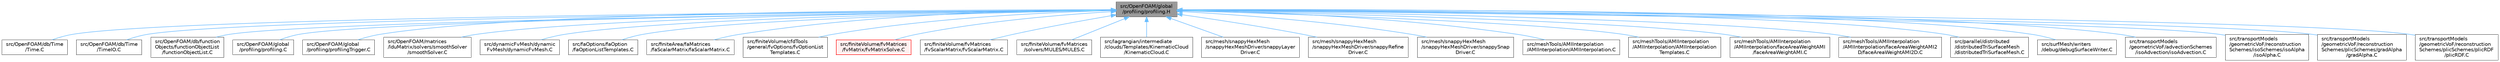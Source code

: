 digraph "src/OpenFOAM/global/profiling/profiling.H"
{
 // LATEX_PDF_SIZE
  bgcolor="transparent";
  edge [fontname=Helvetica,fontsize=10,labelfontname=Helvetica,labelfontsize=10];
  node [fontname=Helvetica,fontsize=10,shape=box,height=0.2,width=0.4];
  Node1 [id="Node000001",label="src/OpenFOAM/global\l/profiling/profiling.H",height=0.2,width=0.4,color="gray40", fillcolor="grey60", style="filled", fontcolor="black",tooltip=" "];
  Node1 -> Node2 [id="edge1_Node000001_Node000002",dir="back",color="steelblue1",style="solid",tooltip=" "];
  Node2 [id="Node000002",label="src/OpenFOAM/db/Time\l/Time.C",height=0.2,width=0.4,color="grey40", fillcolor="white", style="filled",URL="$Time_8C.html",tooltip=" "];
  Node1 -> Node3 [id="edge2_Node000001_Node000003",dir="back",color="steelblue1",style="solid",tooltip=" "];
  Node3 [id="Node000003",label="src/OpenFOAM/db/Time\l/TimeIO.C",height=0.2,width=0.4,color="grey40", fillcolor="white", style="filled",URL="$TimeIO_8C.html",tooltip=" "];
  Node1 -> Node4 [id="edge3_Node000001_Node000004",dir="back",color="steelblue1",style="solid",tooltip=" "];
  Node4 [id="Node000004",label="src/OpenFOAM/db/function\lObjects/functionObjectList\l/functionObjectList.C",height=0.2,width=0.4,color="grey40", fillcolor="white", style="filled",URL="$functionObjectList_8C.html",tooltip=" "];
  Node1 -> Node5 [id="edge4_Node000001_Node000005",dir="back",color="steelblue1",style="solid",tooltip=" "];
  Node5 [id="Node000005",label="src/OpenFOAM/global\l/profiling/profiling.C",height=0.2,width=0.4,color="grey40", fillcolor="white", style="filled",URL="$profiling_8C.html",tooltip=" "];
  Node1 -> Node6 [id="edge5_Node000001_Node000006",dir="back",color="steelblue1",style="solid",tooltip=" "];
  Node6 [id="Node000006",label="src/OpenFOAM/global\l/profiling/profilingTrigger.C",height=0.2,width=0.4,color="grey40", fillcolor="white", style="filled",URL="$profilingTrigger_8C.html",tooltip=" "];
  Node1 -> Node7 [id="edge6_Node000001_Node000007",dir="back",color="steelblue1",style="solid",tooltip=" "];
  Node7 [id="Node000007",label="src/OpenFOAM/matrices\l/lduMatrix/solvers/smoothSolver\l/smoothSolver.C",height=0.2,width=0.4,color="grey40", fillcolor="white", style="filled",URL="$smoothSolver_8C.html",tooltip=" "];
  Node1 -> Node8 [id="edge7_Node000001_Node000008",dir="back",color="steelblue1",style="solid",tooltip=" "];
  Node8 [id="Node000008",label="src/dynamicFvMesh/dynamic\lFvMesh/dynamicFvMesh.C",height=0.2,width=0.4,color="grey40", fillcolor="white", style="filled",URL="$dynamicFvMesh_8C.html",tooltip=" "];
  Node1 -> Node9 [id="edge8_Node000001_Node000009",dir="back",color="steelblue1",style="solid",tooltip=" "];
  Node9 [id="Node000009",label="src/faOptions/faOption\l/faOptionListTemplates.C",height=0.2,width=0.4,color="grey40", fillcolor="white", style="filled",URL="$faOptionListTemplates_8C.html",tooltip=" "];
  Node1 -> Node10 [id="edge9_Node000001_Node000010",dir="back",color="steelblue1",style="solid",tooltip=" "];
  Node10 [id="Node000010",label="src/finiteArea/faMatrices\l/faScalarMatrix/faScalarMatrix.C",height=0.2,width=0.4,color="grey40", fillcolor="white", style="filled",URL="$faScalarMatrix_8C.html",tooltip=" "];
  Node1 -> Node11 [id="edge10_Node000001_Node000011",dir="back",color="steelblue1",style="solid",tooltip=" "];
  Node11 [id="Node000011",label="src/finiteVolume/cfdTools\l/general/fvOptions/fvOptionList\lTemplates.C",height=0.2,width=0.4,color="grey40", fillcolor="white", style="filled",URL="$fvOptionListTemplates_8C.html",tooltip=" "];
  Node1 -> Node12 [id="edge11_Node000001_Node000012",dir="back",color="steelblue1",style="solid",tooltip=" "];
  Node12 [id="Node000012",label="src/finiteVolume/fvMatrices\l/fvMatrix/fvMatrixSolve.C",height=0.2,width=0.4,color="red", fillcolor="#FFF0F0", style="filled",URL="$fvMatrixSolve_8C.html",tooltip=" "];
  Node1 -> Node14 [id="edge12_Node000001_Node000014",dir="back",color="steelblue1",style="solid",tooltip=" "];
  Node14 [id="Node000014",label="src/finiteVolume/fvMatrices\l/fvScalarMatrix/fvScalarMatrix.C",height=0.2,width=0.4,color="grey40", fillcolor="white", style="filled",URL="$fvScalarMatrix_8C.html",tooltip=" "];
  Node1 -> Node15 [id="edge13_Node000001_Node000015",dir="back",color="steelblue1",style="solid",tooltip=" "];
  Node15 [id="Node000015",label="src/finiteVolume/fvMatrices\l/solvers/MULES/MULES.C",height=0.2,width=0.4,color="grey40", fillcolor="white", style="filled",URL="$MULES_8C.html",tooltip=" "];
  Node1 -> Node16 [id="edge14_Node000001_Node000016",dir="back",color="steelblue1",style="solid",tooltip=" "];
  Node16 [id="Node000016",label="src/lagrangian/intermediate\l/clouds/Templates/KinematicCloud\l/KinematicCloud.C",height=0.2,width=0.4,color="grey40", fillcolor="white", style="filled",URL="$KinematicCloud_8C.html",tooltip=" "];
  Node1 -> Node17 [id="edge15_Node000001_Node000017",dir="back",color="steelblue1",style="solid",tooltip=" "];
  Node17 [id="Node000017",label="src/mesh/snappyHexMesh\l/snappyHexMeshDriver/snappyLayer\lDriver.C",height=0.2,width=0.4,color="grey40", fillcolor="white", style="filled",URL="$snappyLayerDriver_8C.html",tooltip="All to do with adding cell layers."];
  Node1 -> Node18 [id="edge16_Node000001_Node000018",dir="back",color="steelblue1",style="solid",tooltip=" "];
  Node18 [id="Node000018",label="src/mesh/snappyHexMesh\l/snappyHexMeshDriver/snappyRefine\lDriver.C",height=0.2,width=0.4,color="grey40", fillcolor="white", style="filled",URL="$snappyRefineDriver_8C.html",tooltip=" "];
  Node1 -> Node19 [id="edge17_Node000001_Node000019",dir="back",color="steelblue1",style="solid",tooltip=" "];
  Node19 [id="Node000019",label="src/mesh/snappyHexMesh\l/snappyHexMeshDriver/snappySnap\lDriver.C",height=0.2,width=0.4,color="grey40", fillcolor="white", style="filled",URL="$snappySnapDriver_8C.html",tooltip="All to do with snapping to the surface."];
  Node1 -> Node20 [id="edge18_Node000001_Node000020",dir="back",color="steelblue1",style="solid",tooltip=" "];
  Node20 [id="Node000020",label="src/meshTools/AMIInterpolation\l/AMIInterpolation/AMIInterpolation.C",height=0.2,width=0.4,color="grey40", fillcolor="white", style="filled",URL="$AMIInterpolation_8C.html",tooltip=" "];
  Node1 -> Node21 [id="edge19_Node000001_Node000021",dir="back",color="steelblue1",style="solid",tooltip=" "];
  Node21 [id="Node000021",label="src/meshTools/AMIInterpolation\l/AMIInterpolation/AMIInterpolation\lTemplates.C",height=0.2,width=0.4,color="grey40", fillcolor="white", style="filled",URL="$AMIInterpolationTemplates_8C.html",tooltip=" "];
  Node1 -> Node22 [id="edge20_Node000001_Node000022",dir="back",color="steelblue1",style="solid",tooltip=" "];
  Node22 [id="Node000022",label="src/meshTools/AMIInterpolation\l/AMIInterpolation/faceAreaWeightAMI\l/faceAreaWeightAMI.C",height=0.2,width=0.4,color="grey40", fillcolor="white", style="filled",URL="$faceAreaWeightAMI_8C.html",tooltip=" "];
  Node1 -> Node23 [id="edge21_Node000001_Node000023",dir="back",color="steelblue1",style="solid",tooltip=" "];
  Node23 [id="Node000023",label="src/meshTools/AMIInterpolation\l/AMIInterpolation/faceAreaWeightAMI2\lD/faceAreaWeightAMI2D.C",height=0.2,width=0.4,color="grey40", fillcolor="white", style="filled",URL="$faceAreaWeightAMI2D_8C.html",tooltip=" "];
  Node1 -> Node24 [id="edge22_Node000001_Node000024",dir="back",color="steelblue1",style="solid",tooltip=" "];
  Node24 [id="Node000024",label="src/parallel/distributed\l/distributedTriSurfaceMesh\l/distributedTriSurfaceMesh.C",height=0.2,width=0.4,color="grey40", fillcolor="white", style="filled",URL="$distributedTriSurfaceMesh_8C.html",tooltip=" "];
  Node1 -> Node25 [id="edge23_Node000001_Node000025",dir="back",color="steelblue1",style="solid",tooltip=" "];
  Node25 [id="Node000025",label="src/surfMesh/writers\l/debug/debugSurfaceWriter.C",height=0.2,width=0.4,color="grey40", fillcolor="white", style="filled",URL="$debugSurfaceWriter_8C.html",tooltip=" "];
  Node1 -> Node26 [id="edge24_Node000001_Node000026",dir="back",color="steelblue1",style="solid",tooltip=" "];
  Node26 [id="Node000026",label="src/transportModels\l/geometricVoF/advectionSchemes\l/isoAdvection/isoAdvection.C",height=0.2,width=0.4,color="grey40", fillcolor="white", style="filled",URL="$isoAdvection_8C.html",tooltip=" "];
  Node1 -> Node27 [id="edge25_Node000001_Node000027",dir="back",color="steelblue1",style="solid",tooltip=" "];
  Node27 [id="Node000027",label="src/transportModels\l/geometricVoF/reconstruction\lSchemes/isoSchemes/isoAlpha\l/isoAlpha.C",height=0.2,width=0.4,color="grey40", fillcolor="white", style="filled",URL="$isoAlpha_8C.html",tooltip=" "];
  Node1 -> Node28 [id="edge26_Node000001_Node000028",dir="back",color="steelblue1",style="solid",tooltip=" "];
  Node28 [id="Node000028",label="src/transportModels\l/geometricVoF/reconstruction\lSchemes/plicSchemes/gradAlpha\l/gradAlpha.C",height=0.2,width=0.4,color="grey40", fillcolor="white", style="filled",URL="$gradAlpha_8C.html",tooltip=" "];
  Node1 -> Node29 [id="edge27_Node000001_Node000029",dir="back",color="steelblue1",style="solid",tooltip=" "];
  Node29 [id="Node000029",label="src/transportModels\l/geometricVoF/reconstruction\lSchemes/plicSchemes/plicRDF\l/plicRDF.C",height=0.2,width=0.4,color="grey40", fillcolor="white", style="filled",URL="$plicRDF_8C.html",tooltip=" "];
}
